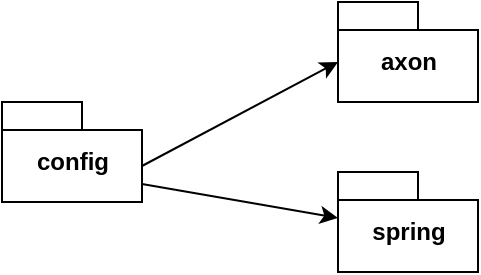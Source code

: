 <mxfile version="10.4.8" type="github"><diagram id="bN41ks5JI411v06RkYBs" name="Page-1"><mxGraphModel dx="1327" dy="759" grid="1" gridSize="10" guides="1" tooltips="1" connect="1" arrows="1" fold="1" page="1" pageScale="1" pageWidth="850" pageHeight="1100" math="0" shadow="0"><root><mxCell id="0"/><mxCell id="1" parent="0"/><mxCell id="5g7LeP-uUC4DwPYGgt9--1" value="config&lt;br&gt;" style="shape=folder;fontStyle=1;spacingTop=10;tabWidth=40;tabHeight=14;tabPosition=left;html=1;" vertex="1" parent="1"><mxGeometry x="242" y="300" width="70" height="50" as="geometry"/></mxCell><mxCell id="5g7LeP-uUC4DwPYGgt9--2" value="" style="endArrow=classic;html=1;exitX=0;exitY=0;exitDx=70;exitDy=32;exitPerimeter=0;" edge="1" parent="1" source="5g7LeP-uUC4DwPYGgt9--1"><mxGeometry width="50" height="50" relative="1" as="geometry"><mxPoint x="410" y="360" as="sourcePoint"/><mxPoint x="410" y="280" as="targetPoint"/></mxGeometry></mxCell><mxCell id="5g7LeP-uUC4DwPYGgt9--3" value="axon&lt;br&gt;" style="shape=folder;fontStyle=1;spacingTop=10;tabWidth=40;tabHeight=14;tabPosition=left;html=1;" vertex="1" parent="1"><mxGeometry x="410" y="250" width="70" height="50" as="geometry"/></mxCell><mxCell id="5g7LeP-uUC4DwPYGgt9--4" value="spring&lt;br&gt;" style="shape=folder;fontStyle=1;spacingTop=10;tabWidth=40;tabHeight=14;tabPosition=left;html=1;" vertex="1" parent="1"><mxGeometry x="410" y="335" width="70" height="50" as="geometry"/></mxCell><mxCell id="5g7LeP-uUC4DwPYGgt9--5" value="" style="endArrow=classic;html=1;exitX=0;exitY=0;exitDx=70;exitDy=41;exitPerimeter=0;entryX=0;entryY=0;entryDx=0;entryDy=23;entryPerimeter=0;" edge="1" parent="1" source="5g7LeP-uUC4DwPYGgt9--1" target="5g7LeP-uUC4DwPYGgt9--4"><mxGeometry width="50" height="50" relative="1" as="geometry"><mxPoint x="322" y="342" as="sourcePoint"/><mxPoint x="420" y="290" as="targetPoint"/></mxGeometry></mxCell></root></mxGraphModel></diagram></mxfile>